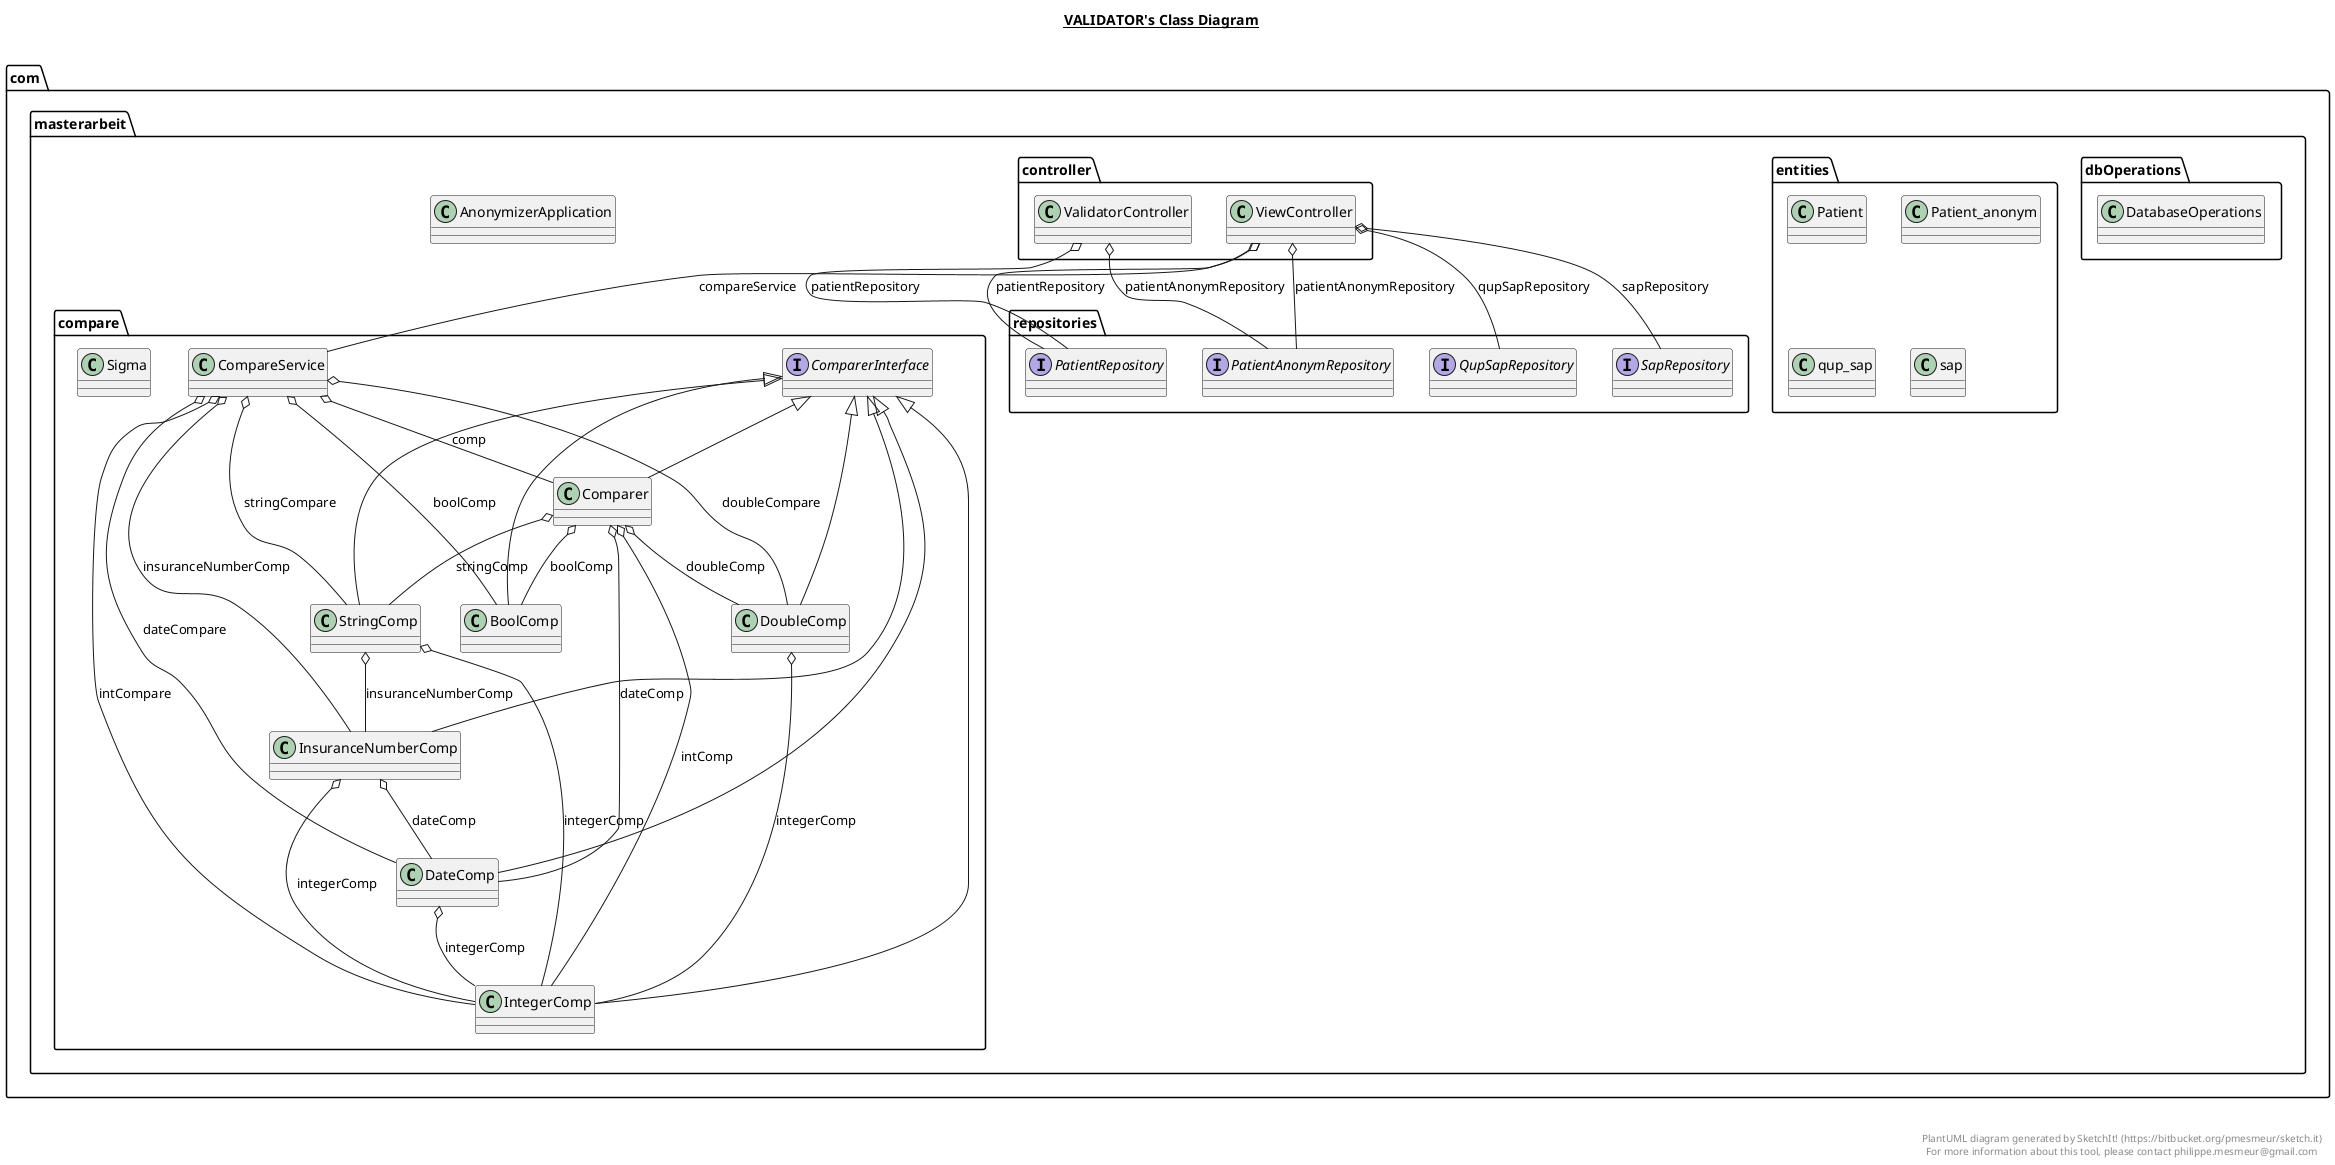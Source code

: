 @startuml

title __VALIDATOR's Class Diagram__\n

  package com.masterarbeit {
    class AnonymizerApplication {
    }
  }
  

  package com.masterarbeit {
    package com.masterarbeit.compare {
      class BoolComp {
      }
    }
  }
  

  package com.masterarbeit {
    package com.masterarbeit.compare {
      class CompareService {
      }
    }
  }
  

  package com.masterarbeit {
    package com.masterarbeit.compare {
      class Comparer {
      }
    }
  }
  

  package com.masterarbeit {
    package com.masterarbeit.compare {
      interface ComparerInterface {
      }
    }
  }
  

  package com.masterarbeit {
    package com.masterarbeit.dbOperations {
      class DatabaseOperations {
      }
    }
  }
  

  package com.masterarbeit {
    package com.masterarbeit.compare {
      class DateComp {
      }
    }
  }
  

  package com.masterarbeit {
    package com.masterarbeit.compare {
      class DoubleComp {
      }
    }
  }
  

  package com.masterarbeit {
    package com.masterarbeit.compare {
      class InsuranceNumberComp {
      }
    }
  }
  

  package com.masterarbeit {
    package com.masterarbeit.compare {
      class IntegerComp {
      }
    }
  }
  

  package com.masterarbeit {
    package com.masterarbeit.entities {
      class Patient {
      }
    }
  }
  

  package com.masterarbeit {
    package com.masterarbeit.repositories {
      interface PatientAnonymRepository {
      }
    }
  }
  

  package com.masterarbeit {
    package com.masterarbeit.repositories {
      interface PatientRepository {
      }
    }
  }
  

  package com.masterarbeit {
    package com.masterarbeit.entities {
      class Patient_anonym {
      }
    }
  }
  

  package com.masterarbeit {
    package com.masterarbeit.repositories {
      interface QupSapRepository {
      }
    }
  }
  

  package com.masterarbeit {
    package com.masterarbeit.repositories {
      interface SapRepository {
      }
    }
  }
  

  package com.masterarbeit {
    package com.masterarbeit.compare {
      class Sigma {
      }
    }
  }
  

  package com.masterarbeit {
    package com.masterarbeit.compare {
      class StringComp {
      }
    }
  }
  

  package com.masterarbeit {
    package com.masterarbeit.controller {
      class ValidatorController {
      }
    }
  }
  

  package com.masterarbeit {
    package com.masterarbeit.controller {
      class ViewController {
      }
    }
  }
  

  package com.masterarbeit {
    package com.masterarbeit.entities {
      class qup_sap {
      }
    }
  }
  

  package com.masterarbeit {
    package com.masterarbeit.entities {
      class sap {
      }
    }
  }
  

  BoolComp -up-|> ComparerInterface
  CompareService o-- IntegerComp : intCompare
  CompareService o-- DateComp : dateCompare
  CompareService o-- DoubleComp : doubleCompare
  CompareService o-- InsuranceNumberComp : insuranceNumberComp
  CompareService o-- StringComp : stringCompare
  CompareService o-- BoolComp : boolComp
  CompareService o-- Comparer : comp
  Comparer -up-|> ComparerInterface
  Comparer o-- IntegerComp : intComp
  Comparer o-- DoubleComp : doubleComp
  Comparer o-- DateComp : dateComp
  Comparer o-- StringComp : stringComp
  Comparer o-- BoolComp : boolComp
  DateComp -up-|> ComparerInterface
  DateComp o-- IntegerComp : integerComp
  DoubleComp -up-|> ComparerInterface
  DoubleComp o-- IntegerComp : integerComp
  InsuranceNumberComp -up-|> ComparerInterface
  InsuranceNumberComp o-- IntegerComp : integerComp
  InsuranceNumberComp o-- DateComp : dateComp
  IntegerComp -up-|> ComparerInterface
  StringComp -up-|> ComparerInterface
  StringComp o-- IntegerComp : integerComp
  StringComp o-- InsuranceNumberComp : insuranceNumberComp
  ValidatorController o-- PatientRepository : patientRepository
  ValidatorController o-- PatientAnonymRepository : patientAnonymRepository
  ViewController o-- PatientRepository : patientRepository
  ViewController o-- PatientAnonymRepository : patientAnonymRepository
  ViewController o-- SapRepository : sapRepository
  ViewController o-- QupSapRepository : qupSapRepository
  ViewController o-- CompareService : compareService


right footer


PlantUML diagram generated by SketchIt! (https://bitbucket.org/pmesmeur/sketch.it)
For more information about this tool, please contact philippe.mesmeur@gmail.com
endfooter

@enduml
